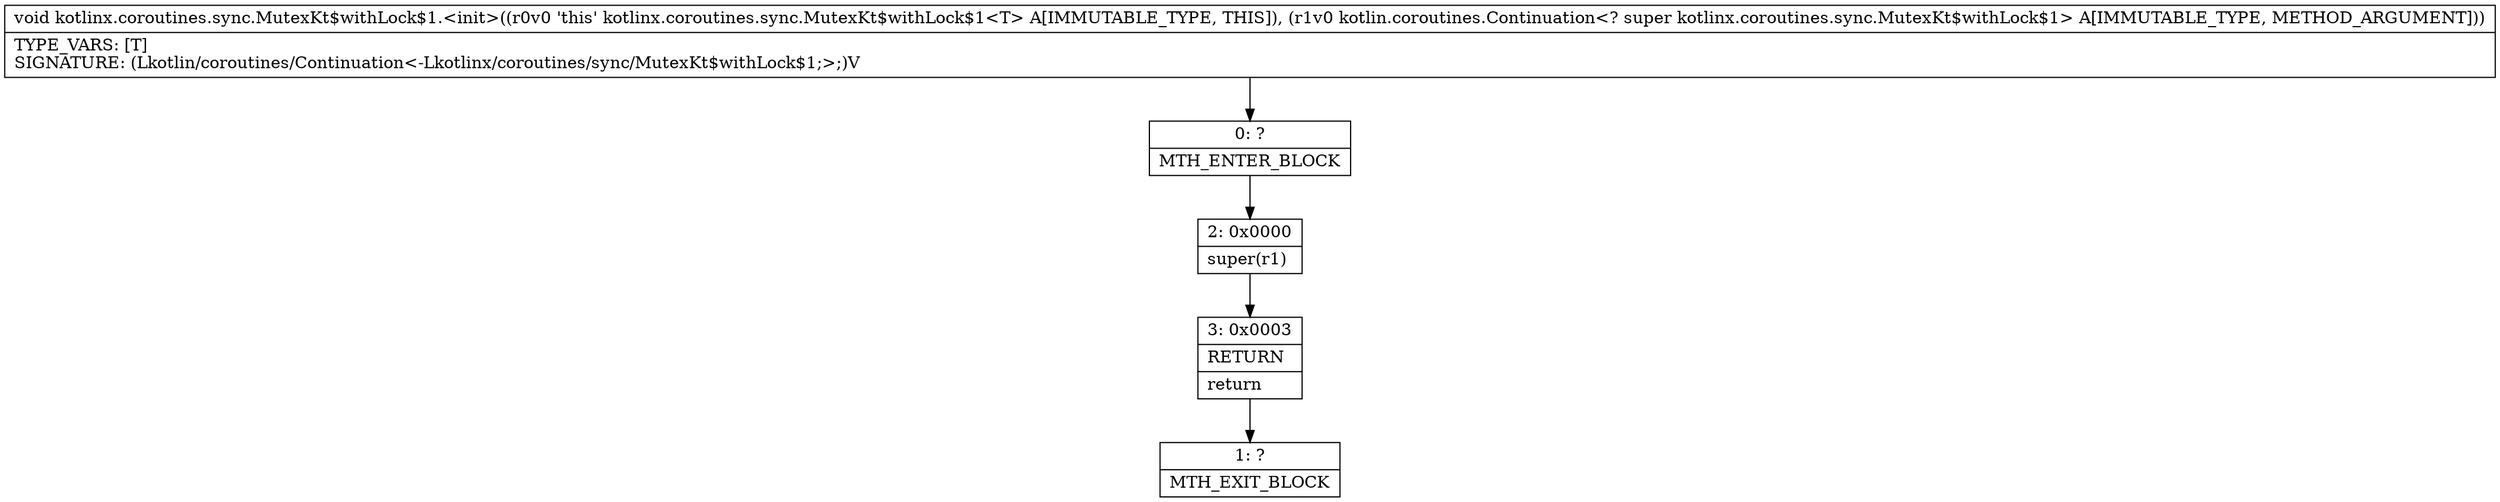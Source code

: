 digraph "CFG forkotlinx.coroutines.sync.MutexKt$withLock$1.\<init\>(Lkotlin\/coroutines\/Continuation;)V" {
Node_0 [shape=record,label="{0\:\ ?|MTH_ENTER_BLOCK\l}"];
Node_2 [shape=record,label="{2\:\ 0x0000|super(r1)\l}"];
Node_3 [shape=record,label="{3\:\ 0x0003|RETURN\l|return\l}"];
Node_1 [shape=record,label="{1\:\ ?|MTH_EXIT_BLOCK\l}"];
MethodNode[shape=record,label="{void kotlinx.coroutines.sync.MutexKt$withLock$1.\<init\>((r0v0 'this' kotlinx.coroutines.sync.MutexKt$withLock$1\<T\> A[IMMUTABLE_TYPE, THIS]), (r1v0 kotlin.coroutines.Continuation\<? super kotlinx.coroutines.sync.MutexKt$withLock$1\> A[IMMUTABLE_TYPE, METHOD_ARGUMENT]))  | TYPE_VARS: [T]\lSIGNATURE: (Lkotlin\/coroutines\/Continuation\<\-Lkotlinx\/coroutines\/sync\/MutexKt$withLock$1;\>;)V\l}"];
MethodNode -> Node_0;Node_0 -> Node_2;
Node_2 -> Node_3;
Node_3 -> Node_1;
}

